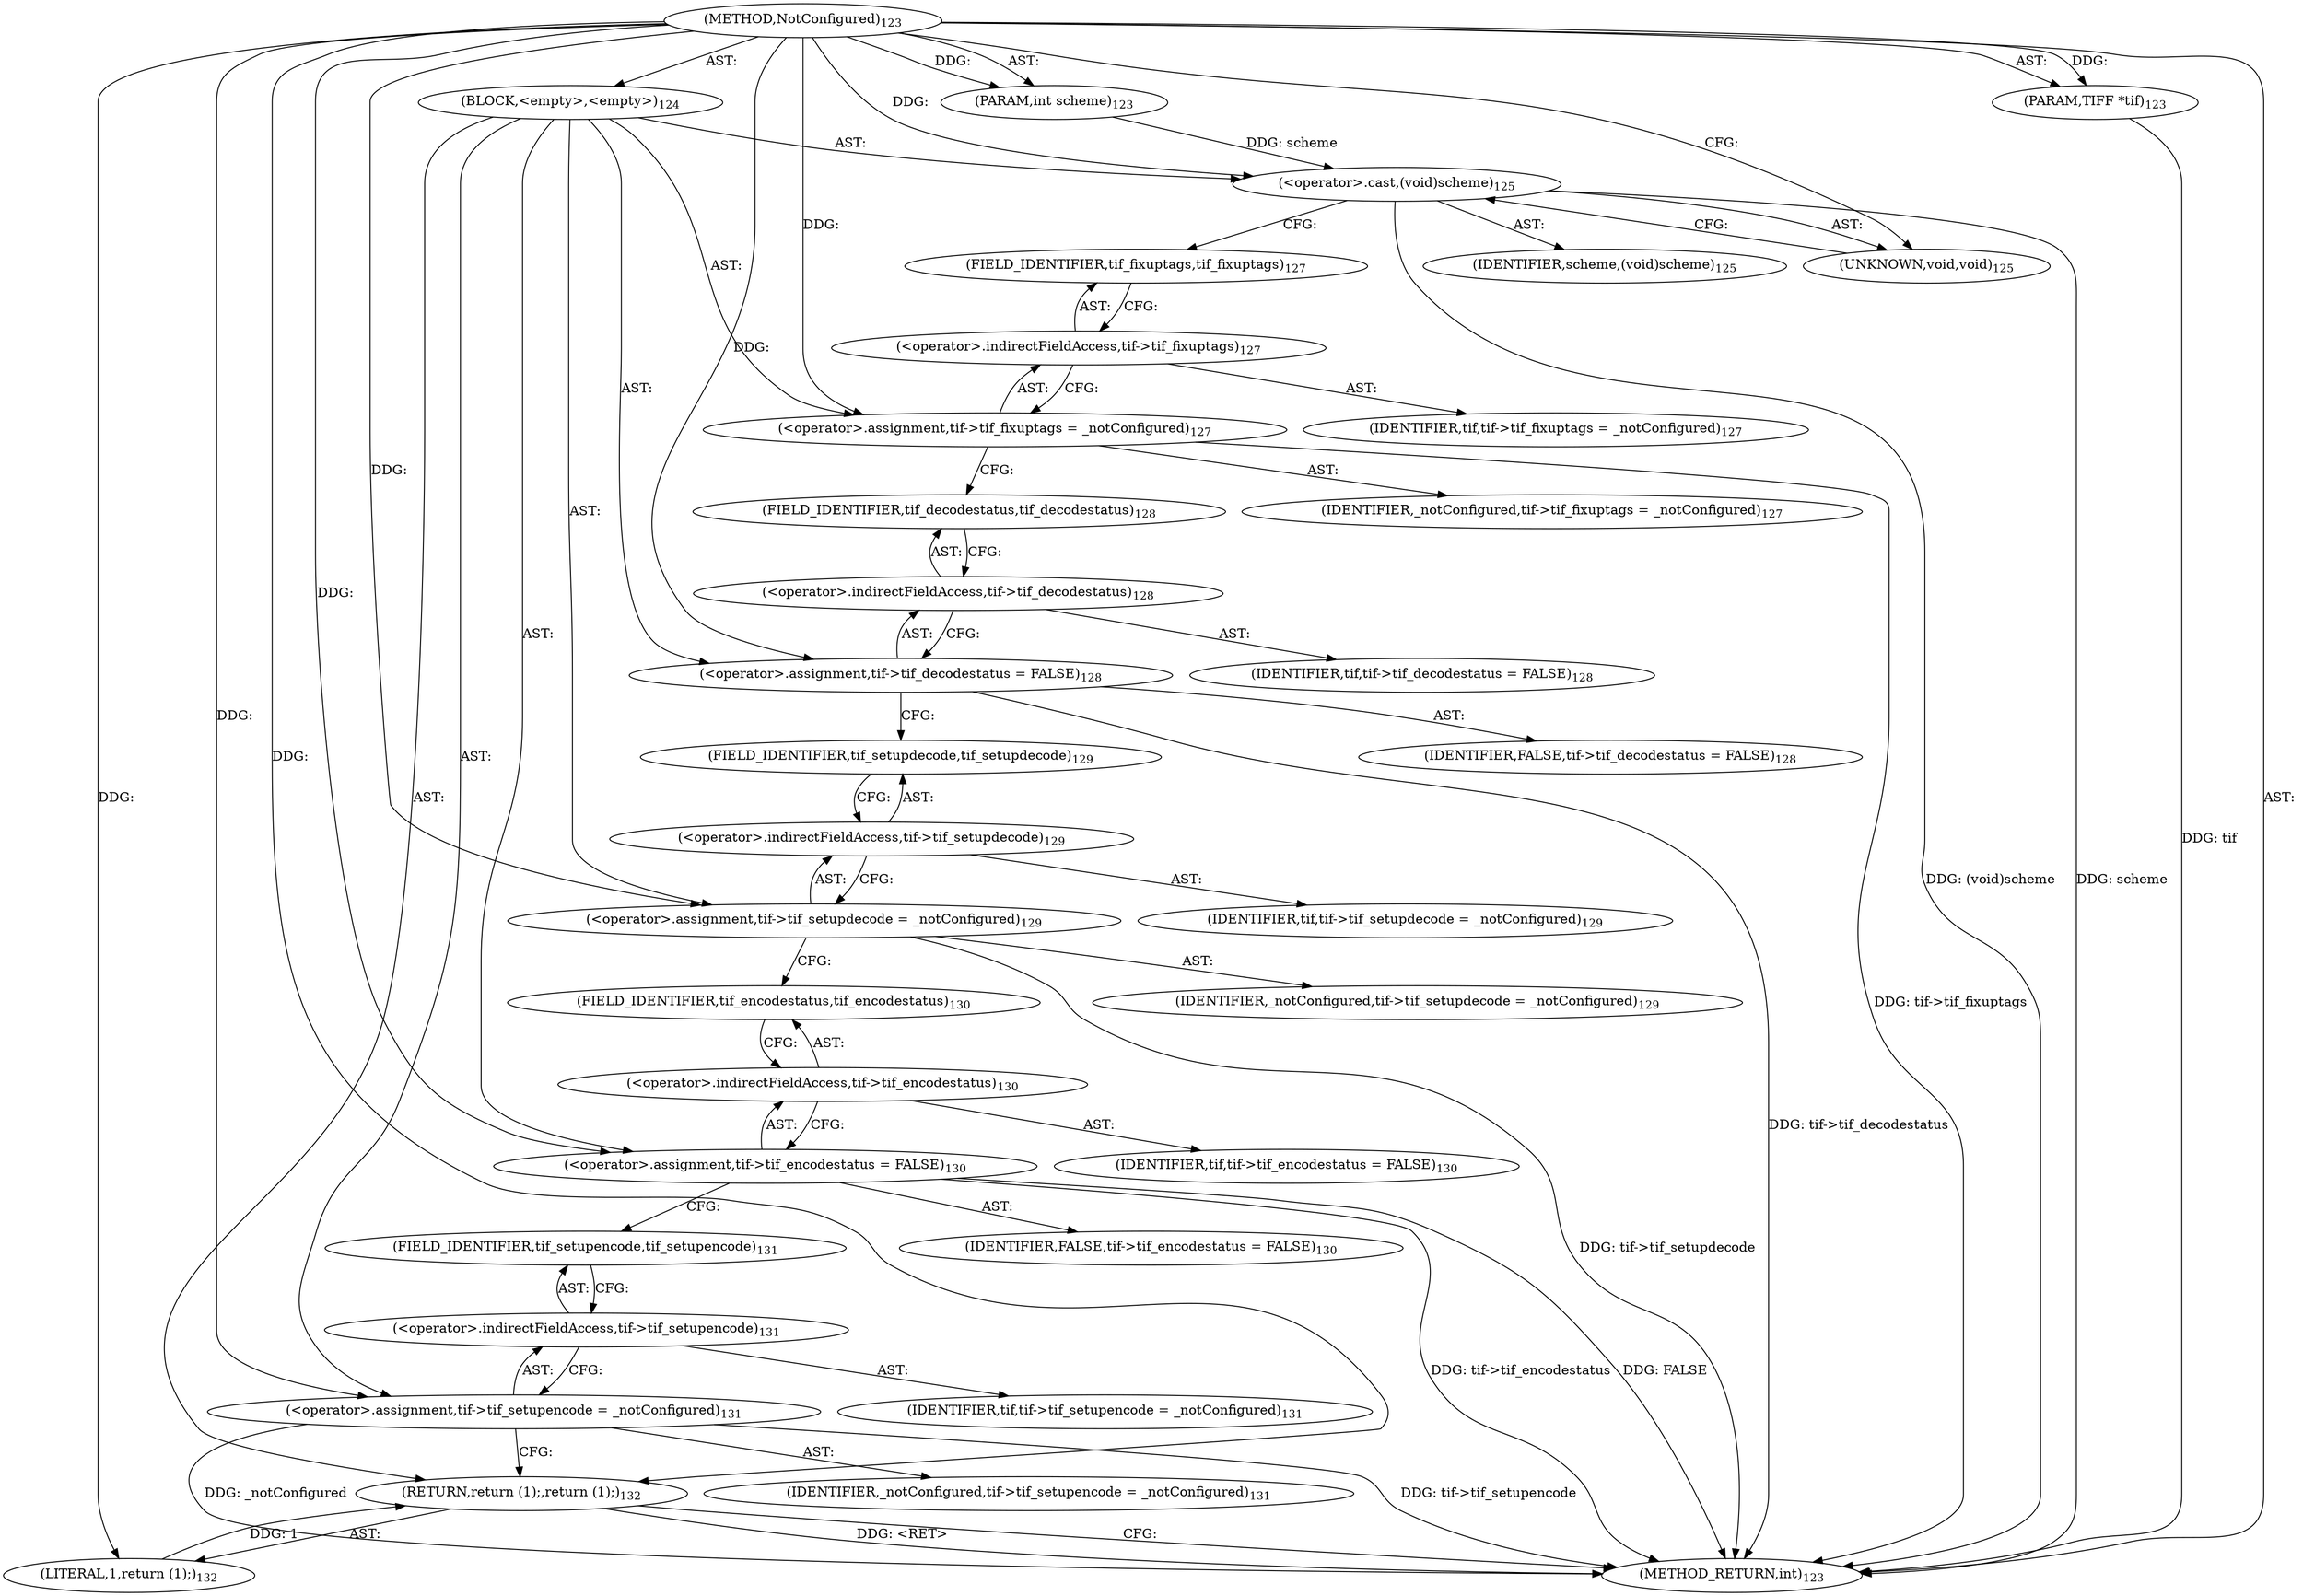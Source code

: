 digraph "NotConfigured" {  
"29098" [label = <(METHOD,NotConfigured)<SUB>123</SUB>> ]
"29099" [label = <(PARAM,TIFF *tif)<SUB>123</SUB>> ]
"29100" [label = <(PARAM,int scheme)<SUB>123</SUB>> ]
"29101" [label = <(BLOCK,&lt;empty&gt;,&lt;empty&gt;)<SUB>124</SUB>> ]
"29102" [label = <(&lt;operator&gt;.cast,(void)scheme)<SUB>125</SUB>> ]
"29103" [label = <(UNKNOWN,void,void)<SUB>125</SUB>> ]
"29104" [label = <(IDENTIFIER,scheme,(void)scheme)<SUB>125</SUB>> ]
"29105" [label = <(&lt;operator&gt;.assignment,tif-&gt;tif_fixuptags = _notConfigured)<SUB>127</SUB>> ]
"29106" [label = <(&lt;operator&gt;.indirectFieldAccess,tif-&gt;tif_fixuptags)<SUB>127</SUB>> ]
"29107" [label = <(IDENTIFIER,tif,tif-&gt;tif_fixuptags = _notConfigured)<SUB>127</SUB>> ]
"29108" [label = <(FIELD_IDENTIFIER,tif_fixuptags,tif_fixuptags)<SUB>127</SUB>> ]
"29109" [label = <(IDENTIFIER,_notConfigured,tif-&gt;tif_fixuptags = _notConfigured)<SUB>127</SUB>> ]
"29110" [label = <(&lt;operator&gt;.assignment,tif-&gt;tif_decodestatus = FALSE)<SUB>128</SUB>> ]
"29111" [label = <(&lt;operator&gt;.indirectFieldAccess,tif-&gt;tif_decodestatus)<SUB>128</SUB>> ]
"29112" [label = <(IDENTIFIER,tif,tif-&gt;tif_decodestatus = FALSE)<SUB>128</SUB>> ]
"29113" [label = <(FIELD_IDENTIFIER,tif_decodestatus,tif_decodestatus)<SUB>128</SUB>> ]
"29114" [label = <(IDENTIFIER,FALSE,tif-&gt;tif_decodestatus = FALSE)<SUB>128</SUB>> ]
"29115" [label = <(&lt;operator&gt;.assignment,tif-&gt;tif_setupdecode = _notConfigured)<SUB>129</SUB>> ]
"29116" [label = <(&lt;operator&gt;.indirectFieldAccess,tif-&gt;tif_setupdecode)<SUB>129</SUB>> ]
"29117" [label = <(IDENTIFIER,tif,tif-&gt;tif_setupdecode = _notConfigured)<SUB>129</SUB>> ]
"29118" [label = <(FIELD_IDENTIFIER,tif_setupdecode,tif_setupdecode)<SUB>129</SUB>> ]
"29119" [label = <(IDENTIFIER,_notConfigured,tif-&gt;tif_setupdecode = _notConfigured)<SUB>129</SUB>> ]
"29120" [label = <(&lt;operator&gt;.assignment,tif-&gt;tif_encodestatus = FALSE)<SUB>130</SUB>> ]
"29121" [label = <(&lt;operator&gt;.indirectFieldAccess,tif-&gt;tif_encodestatus)<SUB>130</SUB>> ]
"29122" [label = <(IDENTIFIER,tif,tif-&gt;tif_encodestatus = FALSE)<SUB>130</SUB>> ]
"29123" [label = <(FIELD_IDENTIFIER,tif_encodestatus,tif_encodestatus)<SUB>130</SUB>> ]
"29124" [label = <(IDENTIFIER,FALSE,tif-&gt;tif_encodestatus = FALSE)<SUB>130</SUB>> ]
"29125" [label = <(&lt;operator&gt;.assignment,tif-&gt;tif_setupencode = _notConfigured)<SUB>131</SUB>> ]
"29126" [label = <(&lt;operator&gt;.indirectFieldAccess,tif-&gt;tif_setupencode)<SUB>131</SUB>> ]
"29127" [label = <(IDENTIFIER,tif,tif-&gt;tif_setupencode = _notConfigured)<SUB>131</SUB>> ]
"29128" [label = <(FIELD_IDENTIFIER,tif_setupencode,tif_setupencode)<SUB>131</SUB>> ]
"29129" [label = <(IDENTIFIER,_notConfigured,tif-&gt;tif_setupencode = _notConfigured)<SUB>131</SUB>> ]
"29130" [label = <(RETURN,return (1);,return (1);)<SUB>132</SUB>> ]
"29131" [label = <(LITERAL,1,return (1);)<SUB>132</SUB>> ]
"29132" [label = <(METHOD_RETURN,int)<SUB>123</SUB>> ]
  "29098" -> "29099"  [ label = "AST: "] 
  "29098" -> "29100"  [ label = "AST: "] 
  "29098" -> "29101"  [ label = "AST: "] 
  "29098" -> "29132"  [ label = "AST: "] 
  "29101" -> "29102"  [ label = "AST: "] 
  "29101" -> "29105"  [ label = "AST: "] 
  "29101" -> "29110"  [ label = "AST: "] 
  "29101" -> "29115"  [ label = "AST: "] 
  "29101" -> "29120"  [ label = "AST: "] 
  "29101" -> "29125"  [ label = "AST: "] 
  "29101" -> "29130"  [ label = "AST: "] 
  "29102" -> "29103"  [ label = "AST: "] 
  "29102" -> "29104"  [ label = "AST: "] 
  "29105" -> "29106"  [ label = "AST: "] 
  "29105" -> "29109"  [ label = "AST: "] 
  "29106" -> "29107"  [ label = "AST: "] 
  "29106" -> "29108"  [ label = "AST: "] 
  "29110" -> "29111"  [ label = "AST: "] 
  "29110" -> "29114"  [ label = "AST: "] 
  "29111" -> "29112"  [ label = "AST: "] 
  "29111" -> "29113"  [ label = "AST: "] 
  "29115" -> "29116"  [ label = "AST: "] 
  "29115" -> "29119"  [ label = "AST: "] 
  "29116" -> "29117"  [ label = "AST: "] 
  "29116" -> "29118"  [ label = "AST: "] 
  "29120" -> "29121"  [ label = "AST: "] 
  "29120" -> "29124"  [ label = "AST: "] 
  "29121" -> "29122"  [ label = "AST: "] 
  "29121" -> "29123"  [ label = "AST: "] 
  "29125" -> "29126"  [ label = "AST: "] 
  "29125" -> "29129"  [ label = "AST: "] 
  "29126" -> "29127"  [ label = "AST: "] 
  "29126" -> "29128"  [ label = "AST: "] 
  "29130" -> "29131"  [ label = "AST: "] 
  "29102" -> "29108"  [ label = "CFG: "] 
  "29105" -> "29113"  [ label = "CFG: "] 
  "29110" -> "29118"  [ label = "CFG: "] 
  "29115" -> "29123"  [ label = "CFG: "] 
  "29120" -> "29128"  [ label = "CFG: "] 
  "29125" -> "29130"  [ label = "CFG: "] 
  "29130" -> "29132"  [ label = "CFG: "] 
  "29103" -> "29102"  [ label = "CFG: "] 
  "29106" -> "29105"  [ label = "CFG: "] 
  "29111" -> "29110"  [ label = "CFG: "] 
  "29116" -> "29115"  [ label = "CFG: "] 
  "29121" -> "29120"  [ label = "CFG: "] 
  "29126" -> "29125"  [ label = "CFG: "] 
  "29108" -> "29106"  [ label = "CFG: "] 
  "29113" -> "29111"  [ label = "CFG: "] 
  "29118" -> "29116"  [ label = "CFG: "] 
  "29123" -> "29121"  [ label = "CFG: "] 
  "29128" -> "29126"  [ label = "CFG: "] 
  "29098" -> "29103"  [ label = "CFG: "] 
  "29130" -> "29132"  [ label = "DDG: &lt;RET&gt;"] 
  "29099" -> "29132"  [ label = "DDG: tif"] 
  "29102" -> "29132"  [ label = "DDG: scheme"] 
  "29102" -> "29132"  [ label = "DDG: (void)scheme"] 
  "29105" -> "29132"  [ label = "DDG: tif-&gt;tif_fixuptags"] 
  "29110" -> "29132"  [ label = "DDG: tif-&gt;tif_decodestatus"] 
  "29115" -> "29132"  [ label = "DDG: tif-&gt;tif_setupdecode"] 
  "29120" -> "29132"  [ label = "DDG: tif-&gt;tif_encodestatus"] 
  "29120" -> "29132"  [ label = "DDG: FALSE"] 
  "29125" -> "29132"  [ label = "DDG: tif-&gt;tif_setupencode"] 
  "29125" -> "29132"  [ label = "DDG: _notConfigured"] 
  "29098" -> "29099"  [ label = "DDG: "] 
  "29098" -> "29100"  [ label = "DDG: "] 
  "29100" -> "29102"  [ label = "DDG: scheme"] 
  "29098" -> "29102"  [ label = "DDG: "] 
  "29098" -> "29105"  [ label = "DDG: "] 
  "29098" -> "29110"  [ label = "DDG: "] 
  "29098" -> "29115"  [ label = "DDG: "] 
  "29098" -> "29120"  [ label = "DDG: "] 
  "29098" -> "29125"  [ label = "DDG: "] 
  "29131" -> "29130"  [ label = "DDG: 1"] 
  "29098" -> "29130"  [ label = "DDG: "] 
  "29098" -> "29131"  [ label = "DDG: "] 
}
